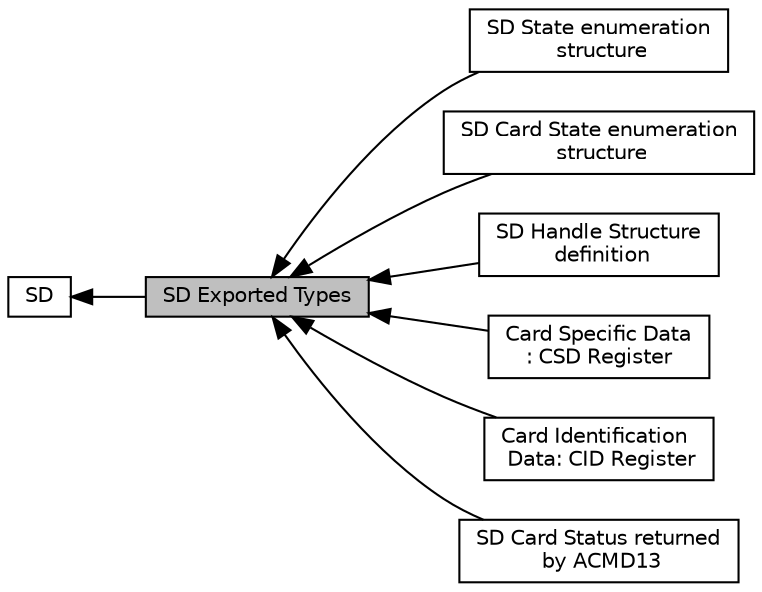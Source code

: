 digraph "SD Exported Types"
{
  edge [fontname="Helvetica",fontsize="10",labelfontname="Helvetica",labelfontsize="10"];
  node [fontname="Helvetica",fontsize="10",shape=record];
  rankdir=LR;
  Node1 [label="SD",height=0.2,width=0.4,color="black", fillcolor="white", style="filled",URL="$group___s_d.html",tooltip="SD HAL module driver. "];
  Node0 [label="SD Exported Types",height=0.2,width=0.4,color="black", fillcolor="grey75", style="filled", fontcolor="black"];
  Node2 [label="SD State enumeration\l structure",height=0.2,width=0.4,color="black", fillcolor="white", style="filled",URL="$group___s_d___exported___types___group1.html"];
  Node3 [label="SD Card State enumeration\l structure",height=0.2,width=0.4,color="black", fillcolor="white", style="filled",URL="$group___s_d___exported___types___group2.html"];
  Node4 [label="SD Handle Structure\l definition",height=0.2,width=0.4,color="black", fillcolor="white", style="filled",URL="$group___s_d___exported___types___group3.html"];
  Node5 [label="Card Specific Data\l: CSD Register",height=0.2,width=0.4,color="black", fillcolor="white", style="filled",URL="$group___s_d___exported___types___group4.html"];
  Node6 [label="Card Identification\l Data: CID Register",height=0.2,width=0.4,color="black", fillcolor="white", style="filled",URL="$group___s_d___exported___types___group5.html"];
  Node7 [label="SD Card Status returned\l by ACMD13",height=0.2,width=0.4,color="black", fillcolor="white", style="filled",URL="$group___s_d___exported___types___group6.html"];
  Node1->Node0 [shape=plaintext, dir="back", style="solid"];
  Node0->Node2 [shape=plaintext, dir="back", style="solid"];
  Node0->Node3 [shape=plaintext, dir="back", style="solid"];
  Node0->Node4 [shape=plaintext, dir="back", style="solid"];
  Node0->Node5 [shape=plaintext, dir="back", style="solid"];
  Node0->Node6 [shape=plaintext, dir="back", style="solid"];
  Node0->Node7 [shape=plaintext, dir="back", style="solid"];
}
